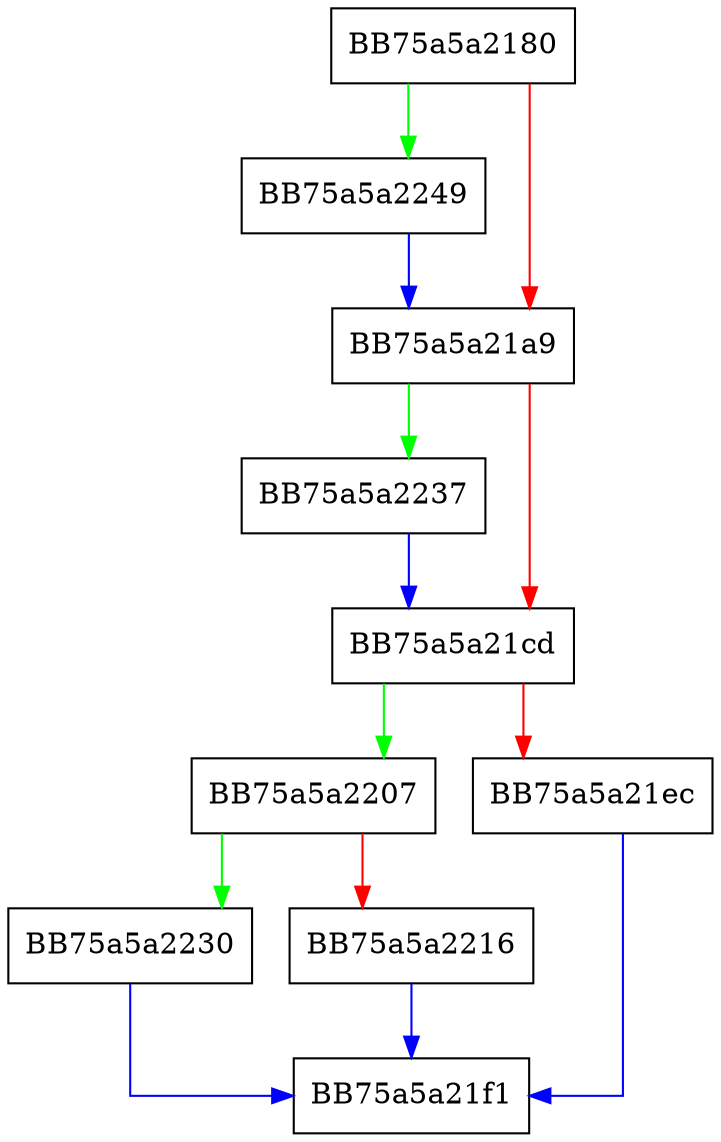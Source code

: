 digraph OpenFile {
  node [shape="box"];
  graph [splines=ortho];
  BB75a5a2180 -> BB75a5a2249 [color="green"];
  BB75a5a2180 -> BB75a5a21a9 [color="red"];
  BB75a5a21a9 -> BB75a5a2237 [color="green"];
  BB75a5a21a9 -> BB75a5a21cd [color="red"];
  BB75a5a21cd -> BB75a5a2207 [color="green"];
  BB75a5a21cd -> BB75a5a21ec [color="red"];
  BB75a5a21ec -> BB75a5a21f1 [color="blue"];
  BB75a5a2207 -> BB75a5a2230 [color="green"];
  BB75a5a2207 -> BB75a5a2216 [color="red"];
  BB75a5a2216 -> BB75a5a21f1 [color="blue"];
  BB75a5a2230 -> BB75a5a21f1 [color="blue"];
  BB75a5a2237 -> BB75a5a21cd [color="blue"];
  BB75a5a2249 -> BB75a5a21a9 [color="blue"];
}